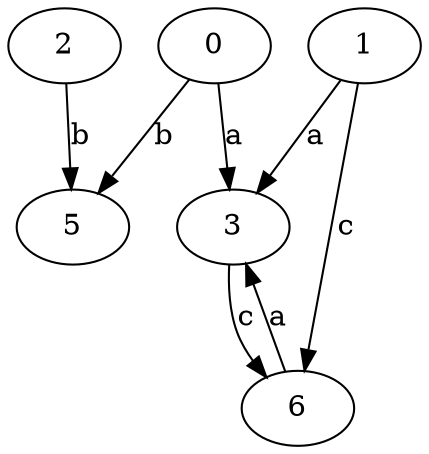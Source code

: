 strict digraph  {
2;
3;
5;
0;
6;
1;
2 -> 5  [label=b];
3 -> 6  [label=c];
0 -> 3  [label=a];
0 -> 5  [label=b];
6 -> 3  [label=a];
1 -> 3  [label=a];
1 -> 6  [label=c];
}
